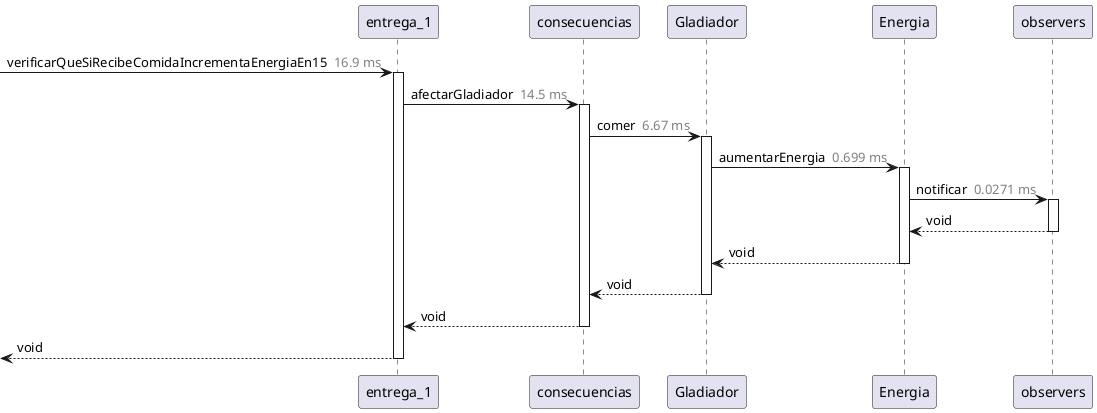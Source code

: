 @startuml
participant entrega_1 as "entrega_1"
participant consecuencias as "consecuencias"
participant Gladiador as "Gladiador"
participant Energia as "Energia"
participant observers as "observers"
  [->entrega_1: verificarQueSiRecibeComidaIncrementaEnergiaEn15 <color:gray> 16.9 ms</color>
  activate entrega_1
    entrega_1->consecuencias: afectarGladiador <color:gray> 14.5 ms</color>
    activate consecuencias
      consecuencias->Gladiador: comer <color:gray> 6.67 ms</color>
      activate Gladiador
        Gladiador->Energia: aumentarEnergia <color:gray> 0.699 ms</color>
        activate Energia
          Energia->observers: notificar <color:gray> 0.0271 ms</color>
          activate observers
          Energia<--observers: void
          deactivate observers
        Gladiador<--Energia: void
        deactivate Energia
      consecuencias<--Gladiador: void
      deactivate Gladiador
    entrega_1<--consecuencias: void
    deactivate consecuencias
  [<--entrega_1: void
  deactivate entrega_1
@enduml